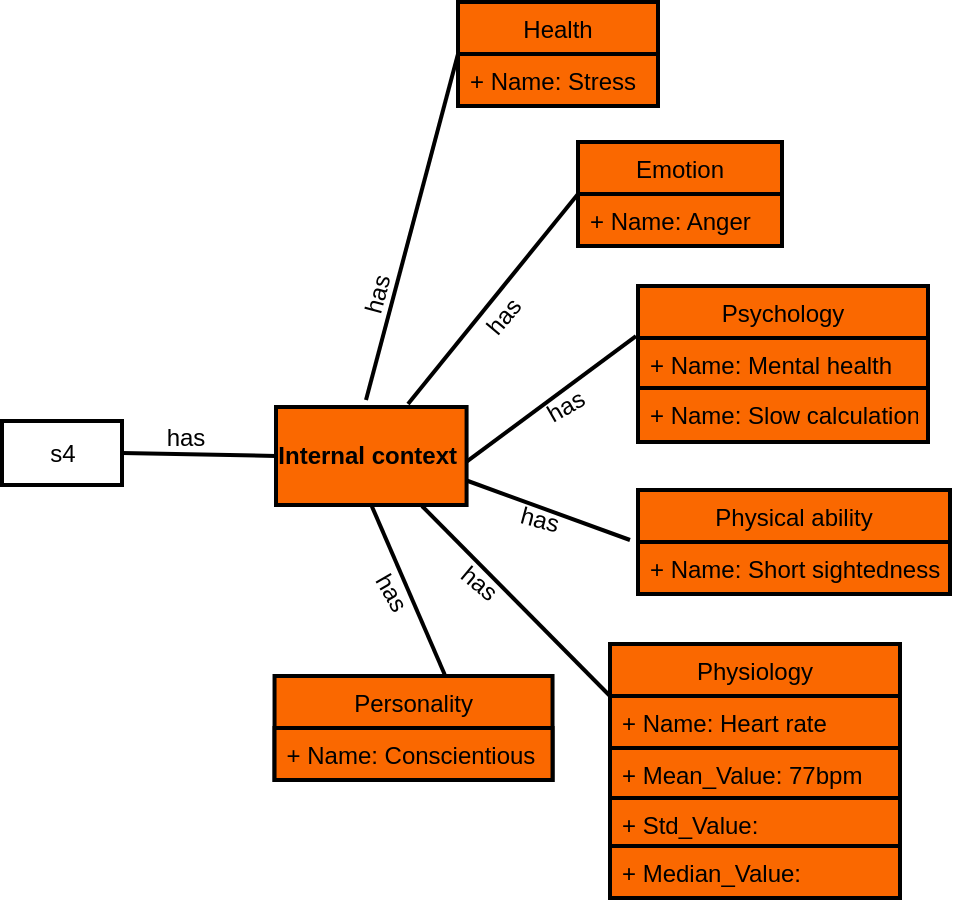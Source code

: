 <mxfile version="22.1.18" type="github">
  <diagram name="Page-1" id="8Bfsro7ig4Ft_5F9yVai">
    <mxGraphModel dx="1682" dy="473" grid="1" gridSize="10" guides="1" tooltips="1" connect="1" arrows="1" fold="1" page="1" pageScale="1" pageWidth="850" pageHeight="1100" math="0" shadow="0">
      <root>
        <mxCell id="0" />
        <mxCell id="1" parent="0" />
        <mxCell id="ZKNnla8mWsDUbSr4f9X8-1" value="s4" style="html=1;fontSize=12;strokeWidth=2;" vertex="1" parent="1">
          <mxGeometry x="-682" y="992.5" width="60" height="32" as="geometry" />
        </mxCell>
        <mxCell id="ZKNnla8mWsDUbSr4f9X8-2" value="Psychology" style="swimlane;fontStyle=0;align=center;verticalAlign=top;childLayout=stackLayout;horizontal=1;startSize=26;horizontalStack=0;resizeParent=1;resizeParentMax=0;resizeLast=0;collapsible=1;marginBottom=0;fillColor=#fa6800;strokeColor=#000000;strokeWidth=2;fontColor=#000000;fontSize=12;" vertex="1" parent="1">
          <mxGeometry x="-364" y="925" width="145" height="52" as="geometry" />
        </mxCell>
        <mxCell id="ZKNnla8mWsDUbSr4f9X8-3" value="+ Name: Mental health" style="text;strokeColor=#000000;fillColor=#fa6800;align=left;verticalAlign=top;spacingLeft=4;spacingRight=4;overflow=hidden;rotatable=0;points=[[0,0.5],[1,0.5]];portConstraint=eastwest;strokeWidth=2;fontColor=#000000;fontSize=12;" vertex="1" parent="ZKNnla8mWsDUbSr4f9X8-2">
          <mxGeometry y="26" width="145" height="26" as="geometry" />
        </mxCell>
        <mxCell id="ZKNnla8mWsDUbSr4f9X8-4" value="Health" style="swimlane;fontStyle=0;align=center;verticalAlign=top;childLayout=stackLayout;horizontal=1;startSize=26;horizontalStack=0;resizeParent=1;resizeParentMax=0;resizeLast=0;collapsible=1;marginBottom=0;fillColor=#fa6800;strokeColor=#000000;strokeWidth=2;fontColor=#000000;fontSize=12;" vertex="1" parent="1">
          <mxGeometry x="-454" y="783" width="100" height="52" as="geometry" />
        </mxCell>
        <mxCell id="ZKNnla8mWsDUbSr4f9X8-5" value="+ Name: Stress" style="text;strokeColor=#000000;fillColor=#fa6800;align=left;verticalAlign=top;spacingLeft=4;spacingRight=4;overflow=hidden;rotatable=0;points=[[0,0.5],[1,0.5]];portConstraint=eastwest;strokeWidth=2;fontColor=#000000;fontSize=12;" vertex="1" parent="ZKNnla8mWsDUbSr4f9X8-4">
          <mxGeometry y="26" width="100" height="26" as="geometry" />
        </mxCell>
        <mxCell id="ZKNnla8mWsDUbSr4f9X8-6" value="Emotion" style="swimlane;fontStyle=0;align=center;verticalAlign=top;childLayout=stackLayout;horizontal=1;startSize=26;horizontalStack=0;resizeParent=1;resizeParentMax=0;resizeLast=0;collapsible=1;marginBottom=0;fillColor=#FA6800;strokeColor=#000000;strokeWidth=2;fontColor=#000000;fontSize=12;" vertex="1" parent="1">
          <mxGeometry x="-394" y="853" width="102" height="52" as="geometry" />
        </mxCell>
        <mxCell id="ZKNnla8mWsDUbSr4f9X8-7" value="+ Name: Anger" style="text;strokeColor=#000000;fillColor=#fa6800;align=left;verticalAlign=top;spacingLeft=4;spacingRight=4;overflow=hidden;rotatable=0;points=[[0,0.5],[1,0.5]];portConstraint=eastwest;strokeWidth=2;fontColor=#000000;fontSize=12;" vertex="1" parent="ZKNnla8mWsDUbSr4f9X8-6">
          <mxGeometry y="26" width="102" height="26" as="geometry" />
        </mxCell>
        <mxCell id="ZKNnla8mWsDUbSr4f9X8-8" value="" style="endArrow=none;html=1;rounded=0;fontSize=12;strokeWidth=2;entryX=0;entryY=0.5;entryDx=0;entryDy=0;" edge="1" parent="1" target="ZKNnla8mWsDUbSr4f9X8-4">
          <mxGeometry width="50" height="50" relative="1" as="geometry">
            <mxPoint x="-500" y="982" as="sourcePoint" />
            <mxPoint x="-489" y="812" as="targetPoint" />
          </mxGeometry>
        </mxCell>
        <mxCell id="ZKNnla8mWsDUbSr4f9X8-9" value="" style="endArrow=none;html=1;rounded=0;entryX=0;entryY=0.5;entryDx=0;entryDy=0;fontSize=12;strokeWidth=2;" edge="1" parent="1" target="ZKNnla8mWsDUbSr4f9X8-6">
          <mxGeometry width="50" height="50" relative="1" as="geometry">
            <mxPoint x="-479" y="984" as="sourcePoint" />
            <mxPoint x="-350" y="932" as="targetPoint" />
          </mxGeometry>
        </mxCell>
        <mxCell id="ZKNnla8mWsDUbSr4f9X8-10" value="" style="endArrow=none;html=1;rounded=0;exitX=1;exitY=0.962;exitDx=0;exitDy=0;entryX=0;entryY=-0.038;entryDx=0;entryDy=0;entryPerimeter=0;exitPerimeter=0;fontSize=12;strokeWidth=2;" edge="1" parent="1">
          <mxGeometry width="50" height="50" relative="1" as="geometry">
            <mxPoint x="-450" y="1013.012" as="sourcePoint" />
            <mxPoint x="-365" y="950.012" as="targetPoint" />
          </mxGeometry>
        </mxCell>
        <mxCell id="ZKNnla8mWsDUbSr4f9X8-11" value="" style="endArrow=none;html=1;rounded=0;exitX=1;exitY=0.5;exitDx=0;exitDy=0;entryX=0;entryY=0.5;entryDx=0;entryDy=0;fontSize=12;strokeWidth=2;" edge="1" parent="1" source="ZKNnla8mWsDUbSr4f9X8-1" target="ZKNnla8mWsDUbSr4f9X8-20">
          <mxGeometry width="50" height="50" relative="1" as="geometry">
            <mxPoint x="-660" y="1032" as="sourcePoint" />
            <mxPoint x="-590" y="1007.994" as="targetPoint" />
          </mxGeometry>
        </mxCell>
        <mxCell id="ZKNnla8mWsDUbSr4f9X8-12" value="has" style="text;html=1;strokeColor=none;fillColor=none;align=center;verticalAlign=middle;whiteSpace=wrap;rounded=0;fontSize=12;strokeWidth=2;" vertex="1" parent="1">
          <mxGeometry x="-620" y="985.5" width="60" height="30" as="geometry" />
        </mxCell>
        <mxCell id="ZKNnla8mWsDUbSr4f9X8-13" value="has" style="text;html=1;strokeColor=none;fillColor=none;align=center;verticalAlign=middle;whiteSpace=wrap;rounded=0;rotation=-75;fontSize=12;strokeWidth=2;" vertex="1" parent="1">
          <mxGeometry x="-524" y="914" width="60" height="30" as="geometry" />
        </mxCell>
        <mxCell id="ZKNnla8mWsDUbSr4f9X8-14" value="has" style="text;html=1;strokeColor=none;fillColor=none;align=center;verticalAlign=middle;whiteSpace=wrap;rounded=0;rotation=-50;fontSize=12;strokeWidth=2;" vertex="1" parent="1">
          <mxGeometry x="-460.73" y="925" width="60" height="30" as="geometry" />
        </mxCell>
        <mxCell id="ZKNnla8mWsDUbSr4f9X8-15" value="has" style="text;html=1;strokeColor=none;fillColor=none;align=center;verticalAlign=middle;whiteSpace=wrap;rounded=0;rotation=-30;fontSize=12;strokeWidth=2;" vertex="1" parent="1">
          <mxGeometry x="-429.56" y="970" width="60" height="30" as="geometry" />
        </mxCell>
        <mxCell id="ZKNnla8mWsDUbSr4f9X8-16" value="Physical ability" style="swimlane;fontStyle=0;align=center;verticalAlign=top;childLayout=stackLayout;horizontal=1;startSize=26;horizontalStack=0;resizeParent=1;resizeParentMax=0;resizeLast=0;collapsible=1;marginBottom=0;fillColor=#FA6800;strokeColor=#000000;strokeWidth=2;fontColor=#000000;fontSize=12;" vertex="1" parent="1">
          <mxGeometry x="-364" y="1027" width="156" height="52" as="geometry" />
        </mxCell>
        <mxCell id="ZKNnla8mWsDUbSr4f9X8-17" value="+ Name: Short sightedness" style="text;strokeColor=#000000;fillColor=#FA6800;align=left;verticalAlign=top;spacingLeft=4;spacingRight=4;overflow=hidden;rotatable=0;points=[[0,0.5],[1,0.5]];portConstraint=eastwest;strokeWidth=2;fontColor=#000000;fontSize=12;" vertex="1" parent="ZKNnla8mWsDUbSr4f9X8-16">
          <mxGeometry y="26" width="156" height="26" as="geometry" />
        </mxCell>
        <mxCell id="ZKNnla8mWsDUbSr4f9X8-18" value="" style="endArrow=none;html=1;rounded=0;startArrow=none;exitX=1;exitY=0.75;exitDx=0;exitDy=0;fontSize=12;strokeWidth=2;" edge="1" parent="1" source="ZKNnla8mWsDUbSr4f9X8-20">
          <mxGeometry width="50" height="50" relative="1" as="geometry">
            <mxPoint x="-510" y="1042" as="sourcePoint" />
            <mxPoint x="-368" y="1052" as="targetPoint" />
          </mxGeometry>
        </mxCell>
        <mxCell id="ZKNnla8mWsDUbSr4f9X8-19" value="has" style="text;html=1;strokeColor=none;fillColor=none;align=center;verticalAlign=middle;whiteSpace=wrap;rounded=0;rotation=15;fontSize=12;strokeWidth=2;" vertex="1" parent="1">
          <mxGeometry x="-443" y="1027" width="60" height="30" as="geometry" />
        </mxCell>
        <mxCell id="ZKNnla8mWsDUbSr4f9X8-20" value="&lt;b style=&quot;font-size: 12px;&quot;&gt;Internal context&amp;nbsp;&lt;/b&gt;" style="rounded=0;whiteSpace=wrap;html=1;strokeColor=#000000;strokeWidth=2;fillColor=#FA6800;fontSize=12;" vertex="1" parent="1">
          <mxGeometry x="-545" y="985.5" width="95.29" height="49" as="geometry" />
        </mxCell>
        <mxCell id="ZKNnla8mWsDUbSr4f9X8-21" value="Personality" style="swimlane;fontStyle=0;align=center;verticalAlign=top;childLayout=stackLayout;horizontal=1;startSize=26;horizontalStack=0;resizeParent=1;resizeParentMax=0;resizeLast=0;collapsible=1;marginBottom=0;fillColor=#FA6800;strokeColor=#000000;strokeWidth=2;fontColor=#000000;fontSize=12;" vertex="1" parent="1">
          <mxGeometry x="-545.73" y="1120" width="139" height="52" as="geometry" />
        </mxCell>
        <mxCell id="ZKNnla8mWsDUbSr4f9X8-22" value="+ Name: Conscientious" style="text;strokeColor=#000000;fillColor=#fa6800;align=left;verticalAlign=top;spacingLeft=4;spacingRight=4;overflow=hidden;rotatable=0;points=[[0,0.5],[1,0.5]];portConstraint=eastwest;strokeWidth=2;fontColor=#000000;fontSize=12;" vertex="1" parent="ZKNnla8mWsDUbSr4f9X8-21">
          <mxGeometry y="26" width="139" height="26" as="geometry" />
        </mxCell>
        <mxCell id="ZKNnla8mWsDUbSr4f9X8-23" value="+ Name: Slow calculations" style="text;strokeColor=#000000;fillColor=#fa6800;align=left;verticalAlign=top;spacingLeft=4;spacingRight=4;overflow=hidden;rotatable=0;points=[[0,0.5],[1,0.5]];portConstraint=eastwest;strokeWidth=2;fontColor=#000000;fontSize=12;" vertex="1" parent="1">
          <mxGeometry x="-364" y="976" width="145" height="27" as="geometry" />
        </mxCell>
        <mxCell id="ZKNnla8mWsDUbSr4f9X8-24" value="" style="endArrow=none;html=1;rounded=0;exitX=0.612;exitY=-0.015;exitDx=0;exitDy=0;entryX=0.5;entryY=1;entryDx=0;entryDy=0;strokeWidth=2;fontSize=12;exitPerimeter=0;" edge="1" parent="1" source="ZKNnla8mWsDUbSr4f9X8-21" target="ZKNnla8mWsDUbSr4f9X8-20">
          <mxGeometry width="50" height="50" relative="1" as="geometry">
            <mxPoint x="-680" y="1080" as="sourcePoint" />
            <mxPoint x="-630" y="1030" as="targetPoint" />
          </mxGeometry>
        </mxCell>
        <mxCell id="ZKNnla8mWsDUbSr4f9X8-25" value="has" style="text;html=1;strokeColor=none;fillColor=none;align=center;verticalAlign=middle;whiteSpace=wrap;rounded=0;rotation=60;fontSize=12;strokeWidth=2;" vertex="1" parent="1">
          <mxGeometry x="-516.76" y="1063.5" width="60" height="30" as="geometry" />
        </mxCell>
        <mxCell id="ZKNnla8mWsDUbSr4f9X8-26" value="Physiology" style="swimlane;fontStyle=0;align=center;verticalAlign=top;childLayout=stackLayout;horizontal=1;startSize=26;horizontalStack=0;resizeParent=1;resizeParentMax=0;resizeLast=0;collapsible=1;marginBottom=0;fillColor=#fa6800;strokeColor=#000000;strokeWidth=2;fontColor=#000000;fontSize=12;" vertex="1" parent="1">
          <mxGeometry x="-378" y="1104" width="145" height="52" as="geometry" />
        </mxCell>
        <mxCell id="ZKNnla8mWsDUbSr4f9X8-27" value="+ Name: Heart rate" style="text;strokeColor=#000000;fillColor=#fa6800;align=left;verticalAlign=top;spacingLeft=4;spacingRight=4;overflow=hidden;rotatable=0;points=[[0,0.5],[1,0.5]];portConstraint=eastwest;strokeWidth=2;fontColor=#000000;fontSize=12;" vertex="1" parent="ZKNnla8mWsDUbSr4f9X8-26">
          <mxGeometry y="26" width="145" height="26" as="geometry" />
        </mxCell>
        <mxCell id="ZKNnla8mWsDUbSr4f9X8-28" value="+ Mean_Value: 77bpm" style="text;strokeColor=#000000;fillColor=#fa6800;align=left;verticalAlign=top;spacingLeft=4;spacingRight=4;overflow=hidden;rotatable=0;points=[[0,0.5],[1,0.5]];portConstraint=eastwest;strokeWidth=2;fontColor=#000000;fontSize=12;" vertex="1" parent="1">
          <mxGeometry x="-378" y="1156" width="145" height="26" as="geometry" />
        </mxCell>
        <mxCell id="ZKNnla8mWsDUbSr4f9X8-29" value="+ Std_Value:" style="text;strokeColor=#000000;fillColor=#fa6800;align=left;verticalAlign=top;spacingLeft=4;spacingRight=4;overflow=hidden;rotatable=0;points=[[0,0.5],[1,0.5]];portConstraint=eastwest;strokeWidth=2;fontColor=#000000;fontSize=12;" vertex="1" parent="1">
          <mxGeometry x="-378" y="1181" width="145" height="26" as="geometry" />
        </mxCell>
        <mxCell id="ZKNnla8mWsDUbSr4f9X8-30" value="+ Median_Value:" style="text;strokeColor=#000000;fillColor=#fa6800;align=left;verticalAlign=top;spacingLeft=4;spacingRight=4;overflow=hidden;rotatable=0;points=[[0,0.5],[1,0.5]];portConstraint=eastwest;strokeWidth=2;fontColor=#000000;fontSize=12;" vertex="1" parent="1">
          <mxGeometry x="-378" y="1205" width="145" height="26" as="geometry" />
        </mxCell>
        <mxCell id="ZKNnla8mWsDUbSr4f9X8-33" value="" style="endArrow=none;html=1;rounded=0;entryX=0;entryY=0.5;entryDx=0;entryDy=0;strokeWidth=2;" edge="1" parent="1" target="ZKNnla8mWsDUbSr4f9X8-26">
          <mxGeometry width="50" height="50" relative="1" as="geometry">
            <mxPoint x="-472" y="1035" as="sourcePoint" />
            <mxPoint x="-376.955" y="1127" as="targetPoint" />
          </mxGeometry>
        </mxCell>
        <mxCell id="ZKNnla8mWsDUbSr4f9X8-34" value="has" style="text;html=1;strokeColor=none;fillColor=none;align=center;verticalAlign=middle;whiteSpace=wrap;rounded=0;rotation=40;fontSize=12;strokeWidth=2;" vertex="1" parent="1">
          <mxGeometry x="-473" y="1058.5" width="60" height="30" as="geometry" />
        </mxCell>
      </root>
    </mxGraphModel>
  </diagram>
</mxfile>

